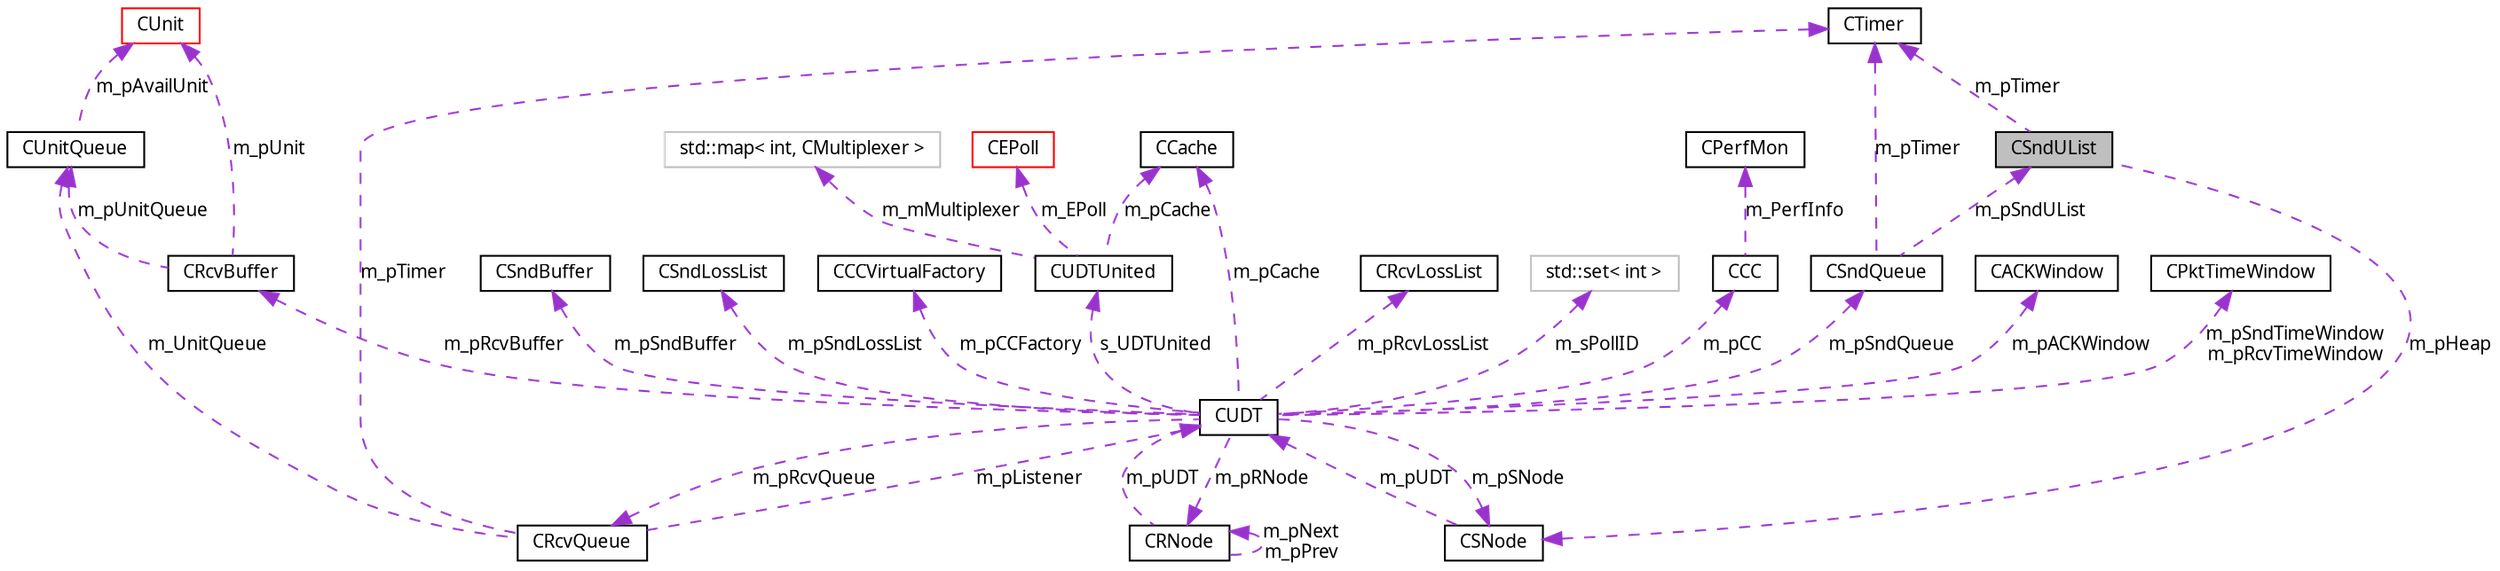 digraph G
{
  bgcolor="transparent";
  edge [fontname="FreeSans.ttf",fontsize=10,labelfontname="FreeSans.ttf",labelfontsize=10];
  node [fontname="FreeSans.ttf",fontsize=10,shape=record];
  Node1 [label="CSndUList",height=0.2,width=0.4,color="black", fillcolor="grey75", style="filled" fontcolor="black"];
  Node2 -> Node1 [dir=back,color="darkorchid3",fontsize=10,style="dashed",label="m_pTimer",fontname="FreeSans.ttf"];
  Node2 [label="CTimer",height=0.2,width=0.4,color="black",URL="$classCTimer.html"];
  Node3 -> Node1 [dir=back,color="darkorchid3",fontsize=10,style="dashed",label="m_pHeap",fontname="FreeSans.ttf"];
  Node3 [label="CSNode",height=0.2,width=0.4,color="black",URL="$structCSNode.html"];
  Node4 -> Node3 [dir=back,color="darkorchid3",fontsize=10,style="dashed",label="m_pUDT",fontname="FreeSans.ttf"];
  Node4 [label="CUDT",height=0.2,width=0.4,color="black",URL="$classCUDT.html"];
  Node5 -> Node4 [dir=back,color="darkorchid3",fontsize=10,style="dashed",label="m_sPollID",fontname="FreeSans.ttf"];
  Node5 [label="std::set\< int \>",height=0.2,width=0.4,color="grey75"];
  Node6 -> Node4 [dir=back,color="darkorchid3",fontsize=10,style="dashed",label="m_pACKWindow",fontname="FreeSans.ttf"];
  Node6 [label="CACKWindow",height=0.2,width=0.4,color="black",URL="$classCACKWindow.html"];
  Node7 -> Node4 [dir=back,color="darkorchid3",fontsize=10,style="dashed",label="m_pSndTimeWindow\nm_pRcvTimeWindow",fontname="FreeSans.ttf"];
  Node7 [label="CPktTimeWindow",height=0.2,width=0.4,color="black",URL="$classCPktTimeWindow.html"];
  Node8 -> Node4 [dir=back,color="darkorchid3",fontsize=10,style="dashed",label="m_pSndBuffer",fontname="FreeSans.ttf"];
  Node8 [label="CSndBuffer",height=0.2,width=0.4,color="black",URL="$classCSndBuffer.html"];
  Node9 -> Node4 [dir=back,color="darkorchid3",fontsize=10,style="dashed",label="m_pSndLossList",fontname="FreeSans.ttf"];
  Node9 [label="CSndLossList",height=0.2,width=0.4,color="black",URL="$classCSndLossList.html"];
  Node10 -> Node4 [dir=back,color="darkorchid3",fontsize=10,style="dashed",label="m_pCCFactory",fontname="FreeSans.ttf"];
  Node10 [label="CCCVirtualFactory",height=0.2,width=0.4,color="black",URL="$classCCCVirtualFactory.html"];
  Node11 -> Node4 [dir=back,color="darkorchid3",fontsize=10,style="dashed",label="m_pRcvBuffer",fontname="FreeSans.ttf"];
  Node11 [label="CRcvBuffer",height=0.2,width=0.4,color="black",URL="$classCRcvBuffer.html"];
  Node12 -> Node11 [dir=back,color="darkorchid3",fontsize=10,style="dashed",label="m_pUnit",fontname="FreeSans.ttf"];
  Node12 [label="CUnit",height=0.2,width=0.4,color="red",URL="$structCUnit.html"];
  Node13 -> Node11 [dir=back,color="darkorchid3",fontsize=10,style="dashed",label="m_pUnitQueue",fontname="FreeSans.ttf"];
  Node13 [label="CUnitQueue",height=0.2,width=0.4,color="black",URL="$classCUnitQueue.html"];
  Node12 -> Node13 [dir=back,color="darkorchid3",fontsize=10,style="dashed",label="m_pAvailUnit",fontname="FreeSans.ttf"];
  Node14 -> Node4 [dir=back,color="darkorchid3",fontsize=10,style="dashed",label="s_UDTUnited",fontname="FreeSans.ttf"];
  Node14 [label="CUDTUnited",height=0.2,width=0.4,color="black",URL="$classCUDTUnited.html"];
  Node15 -> Node14 [dir=back,color="darkorchid3",fontsize=10,style="dashed",label="m_mMultiplexer",fontname="FreeSans.ttf"];
  Node15 [label="std::map\< int, CMultiplexer \>",height=0.2,width=0.4,color="grey75"];
  Node16 -> Node14 [dir=back,color="darkorchid3",fontsize=10,style="dashed",label="m_EPoll",fontname="FreeSans.ttf"];
  Node16 [label="CEPoll",height=0.2,width=0.4,color="red",URL="$classCEPoll.html"];
  Node17 -> Node14 [dir=back,color="darkorchid3",fontsize=10,style="dashed",label="m_pCache",fontname="FreeSans.ttf"];
  Node17 [label="CCache",height=0.2,width=0.4,color="black",URL="$classCCache.html"];
  Node18 -> Node4 [dir=back,color="darkorchid3",fontsize=10,style="dashed",label="m_pSndQueue",fontname="FreeSans.ttf"];
  Node18 [label="CSndQueue",height=0.2,width=0.4,color="black",URL="$classCSndQueue.html"];
  Node2 -> Node18 [dir=back,color="darkorchid3",fontsize=10,style="dashed",label="m_pTimer",fontname="FreeSans.ttf"];
  Node1 -> Node18 [dir=back,color="darkorchid3",fontsize=10,style="dashed",label="m_pSndUList",fontname="FreeSans.ttf"];
  Node19 -> Node4 [dir=back,color="darkorchid3",fontsize=10,style="dashed",label="m_pRcvLossList",fontname="FreeSans.ttf"];
  Node19 [label="CRcvLossList",height=0.2,width=0.4,color="black",URL="$classCRcvLossList.html"];
  Node20 -> Node4 [dir=back,color="darkorchid3",fontsize=10,style="dashed",label="m_pRNode",fontname="FreeSans.ttf"];
  Node20 [label="CRNode",height=0.2,width=0.4,color="black",URL="$structCRNode.html"];
  Node4 -> Node20 [dir=back,color="darkorchid3",fontsize=10,style="dashed",label="m_pUDT",fontname="FreeSans.ttf"];
  Node20 -> Node20 [dir=back,color="darkorchid3",fontsize=10,style="dashed",label="m_pNext\nm_pPrev",fontname="FreeSans.ttf"];
  Node21 -> Node4 [dir=back,color="darkorchid3",fontsize=10,style="dashed",label="m_pRcvQueue",fontname="FreeSans.ttf"];
  Node21 [label="CRcvQueue",height=0.2,width=0.4,color="black",URL="$classCRcvQueue.html"];
  Node4 -> Node21 [dir=back,color="darkorchid3",fontsize=10,style="dashed",label="m_pListener",fontname="FreeSans.ttf"];
  Node2 -> Node21 [dir=back,color="darkorchid3",fontsize=10,style="dashed",label="m_pTimer",fontname="FreeSans.ttf"];
  Node13 -> Node21 [dir=back,color="darkorchid3",fontsize=10,style="dashed",label="m_UnitQueue",fontname="FreeSans.ttf"];
  Node3 -> Node4 [dir=back,color="darkorchid3",fontsize=10,style="dashed",label="m_pSNode",fontname="FreeSans.ttf"];
  Node17 -> Node4 [dir=back,color="darkorchid3",fontsize=10,style="dashed",label="m_pCache",fontname="FreeSans.ttf"];
  Node22 -> Node4 [dir=back,color="darkorchid3",fontsize=10,style="dashed",label="m_pCC",fontname="FreeSans.ttf"];
  Node22 [label="CCC",height=0.2,width=0.4,color="black",URL="$classCCC.html"];
  Node23 -> Node22 [dir=back,color="darkorchid3",fontsize=10,style="dashed",label="m_PerfInfo",fontname="FreeSans.ttf"];
  Node23 [label="CPerfMon",height=0.2,width=0.4,color="black",URL="$structCPerfMon.html"];
}
